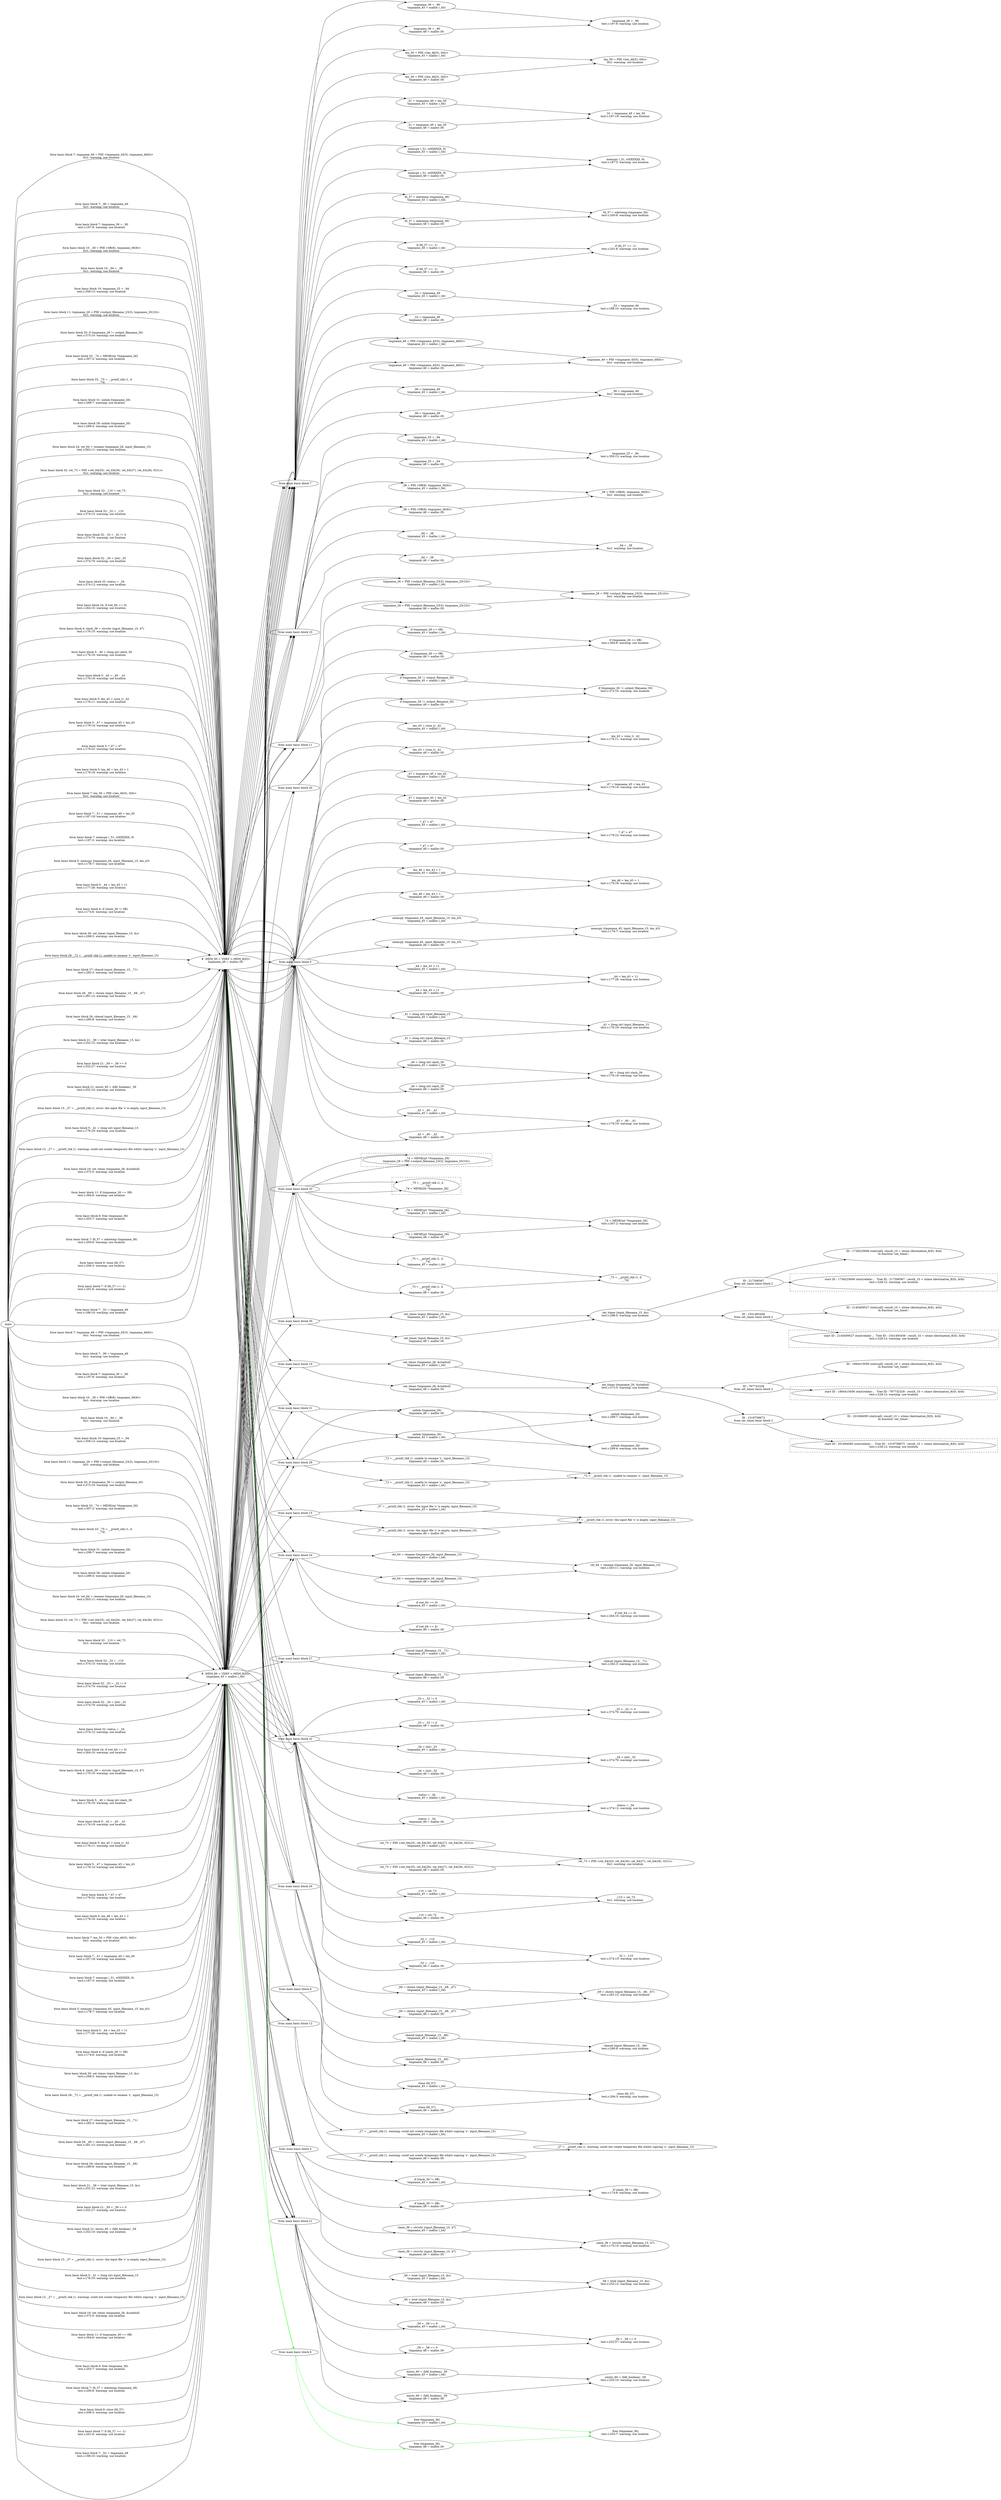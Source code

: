 digraph {constraint=false ;rankdir = LR; rank=same; nodesep=1.0; 


" main
"->


" # .MEM_86 = VDEF <.MEM_8(D)>
tmpname_45 = malloc (_44)

"

[label=" form basic block 7: tmpname_49 = PHI <tmpname_45(5), tmpname_48(6)>
lto1: warning: use location
" ]

" # .MEM_86 = VDEF <.MEM_8(D)>
tmpname_45 = malloc (_44)

"->

" from main basic block 7"

->" tmpname_49 = PHI <tmpname_45(5), tmpname_48(6)>
tmpname_45 = malloc (_44)
"

->" tmpname_49 = PHI <tmpname_45(5), tmpname_48(6)>
lto1: warning: use location
"


" main
"->


" # .MEM_86 = VDEF <.MEM_8(D)>
tmpname_45 = malloc (_44)

"

[label=" form basic block 7: _90 = tmpname_49
lto1: warning: use location
" ]

" # .MEM_86 = VDEF <.MEM_8(D)>
tmpname_45 = malloc (_44)

"->

" from main basic block 7"

->" _90 = tmpname_49
tmpname_45 = malloc (_44)
"

->" _90 = tmpname_49
lto1: warning: use location
"

" main
"->


" # .MEM_86 = VDEF <.MEM_8(D)>
tmpname_45 = malloc (_44)

"

[label=" form basic block 7: tmpname_36 = _90
test.c:197:9: warning: use location

" ]

" # .MEM_86 = VDEF <.MEM_8(D)>
tmpname_45 = malloc (_44)

"->

" from main basic block 7"

->" tmpname_36 = _90
tmpname_45 = malloc (_44)
"

->" tmpname_36 = _90
test.c:197:9: warning: use location

"

" main
"->


" # .MEM_86 = VDEF <.MEM_8(D)>
tmpname_45 = malloc (_44)

"

[label=" form basic block 10: _38 = PHI <0B(8), tmpname_36(9)>
lto1: warning: use location
" ]

" # .MEM_86 = VDEF <.MEM_8(D)>
tmpname_45 = malloc (_44)

"->

" from main basic block 10"

->" _38 = PHI <0B(8), tmpname_36(9)>
tmpname_45 = malloc (_44)
"

->" _38 = PHI <0B(8), tmpname_36(9)>
lto1: warning: use location
"


" main
"->


" # .MEM_86 = VDEF <.MEM_8(D)>
tmpname_45 = malloc (_44)

"

[label=" form basic block 10: _94 = _38
lto1: warning: use location
" ]

" # .MEM_86 = VDEF <.MEM_8(D)>
tmpname_45 = malloc (_44)

"->

" from main basic block 10"

->" _94 = _38
tmpname_45 = malloc (_44)
"

->" _94 = _38
lto1: warning: use location
"

" main
"->


" # .MEM_86 = VDEF <.MEM_8(D)>
tmpname_45 = malloc (_44)

"

[label=" form basic block 10: tmpname_25 = _94
test.c:359:13: warning: use location

" ]

" # .MEM_86 = VDEF <.MEM_8(D)>
tmpname_45 = malloc (_44)

"->

" from main basic block 10"

->" tmpname_25 = _94
tmpname_45 = malloc (_44)
"

->" tmpname_25 = _94
test.c:359:13: warning: use location

"

" main
"->


" # .MEM_86 = VDEF <.MEM_8(D)>
tmpname_45 = malloc (_44)

"

[label=" form basic block 11: tmpname_26 = PHI <output_filename_23(3), tmpname_25(10)>
lto1: warning: use location
" ]

" # .MEM_86 = VDEF <.MEM_8(D)>
tmpname_45 = malloc (_44)

"->

" from main basic block 11"

->" tmpname_26 = PHI <output_filename_23(3), tmpname_25(10)>
tmpname_45 = malloc (_44)
"

->" tmpname_26 = PHI <output_filename_23(3), tmpname_25(10)>
lto1: warning: use location
"


" main
"->


" # .MEM_86 = VDEF <.MEM_8(D)>
tmpname_45 = malloc (_44)

"

[label=" form basic block 20: if (tmpname_26 != output_filename_30)
test.c:373:10: warning: use location

" ]

" # .MEM_86 = VDEF <.MEM_8(D)>
tmpname_45 = malloc (_44)

"->

" from main basic block 20"

->" if (tmpname_26 != output_filename_30)
tmpname_45 = malloc (_44)
"

->" if (tmpname_26 != output_filename_30)
test.c:373:10: warning: use location

"


" main
"->


" # .MEM_86 = VDEF <.MEM_8(D)>
tmpname_45 = malloc (_44)

"

[label=" form basic block 33: _74 = MEM[(int *)tmpname_26]
test.c:307:2: warning: use location

" ]

" # .MEM_86 = VDEF <.MEM_8(D)>
tmpname_45 = malloc (_44)

"->

" from main basic block 33"

->" _74 = MEM[(int *)tmpname_26]
tmpname_45 = malloc (_44)
"

->" _74 = MEM[(int *)tmpname_26]
test.c:307:2: warning: use location

"

" main
"->


" # .MEM_86 = VDEF <.MEM_8(D)>
tmpname_45 = malloc (_44)

"

[label=" form basic block 33: _75 = __printf_chk (1, d
, _74)
" ]

" # .MEM_86 = VDEF <.MEM_8(D)>
tmpname_45 = malloc (_44)

"->

" from main basic block 33"

->" _75 = __printf_chk (1, d
, _74)
tmpname_45 = malloc (_44)
"

->" _75 = __printf_chk (1, d
, _74)
"


" main
"->


" # .MEM_86 = VDEF <.MEM_8(D)>
tmpname_45 = malloc (_44)

"

[label=" form basic block 31: unlink (tmpname_26)
test.c:299:7: warning: use location

" ]

" # .MEM_86 = VDEF <.MEM_8(D)>
tmpname_45 = malloc (_44)

"->

" from main basic block 31"

->" unlink (tmpname_26)
tmpname_45 = malloc (_44)
"

->" unlink (tmpname_26)
test.c:299:7: warning: use location

"


" main
"->


" # .MEM_86 = VDEF <.MEM_8(D)>
tmpname_45 = malloc (_44)

"

[label=" form basic block 28: unlink (tmpname_26)
test.c:289:4: warning: use location

" ]

" # .MEM_86 = VDEF <.MEM_8(D)>
tmpname_45 = malloc (_44)

"->

" from main basic block 28"

->" unlink (tmpname_26)
tmpname_45 = malloc (_44)
"

->" unlink (tmpname_26)
test.c:289:4: warning: use location

"


" main
"->


" # .MEM_86 = VDEF <.MEM_8(D)>
tmpname_45 = malloc (_44)

"

[label=" form basic block 24: ret_64 = rename (tmpname_26, input_filename_15)
test.c:263:11: warning: use location

" ]

" # .MEM_86 = VDEF <.MEM_8(D)>
tmpname_45 = malloc (_44)

"->

" from main basic block 24"

->" ret_64 = rename (tmpname_26, input_filename_15)
tmpname_45 = malloc (_44)
"

->" ret_64 = rename (tmpname_26, input_filename_15)
test.c:263:11: warning: use location

"


" main
"->


" # .MEM_86 = VDEF <.MEM_8(D)>
tmpname_45 = malloc (_44)

"

[label=" form basic block 32: ret_73 = PHI <ret_64(25), ret_64(26), ret_64(27), ret_64(28), 0(31)>
lto1: warning: use location
" ]

" # .MEM_86 = VDEF <.MEM_8(D)>
tmpname_45 = malloc (_44)

"->

" from main basic block 32"

->" ret_73 = PHI <ret_64(25), ret_64(26), ret_64(27), ret_64(28), 0(31)>
tmpname_45 = malloc (_44)
"

->" ret_73 = PHI <ret_64(25), ret_64(26), ret_64(27), ret_64(28), 0(31)>
lto1: warning: use location
"


" main
"->


" # .MEM_86 = VDEF <.MEM_8(D)>
tmpname_45 = malloc (_44)

"

[label=" form basic block 32: _110 = ret_73
lto1: warning: use location
" ]

" # .MEM_86 = VDEF <.MEM_8(D)>
tmpname_45 = malloc (_44)

"->

" from main basic block 32"

->" _110 = ret_73
tmpname_45 = malloc (_44)
"

->" _110 = ret_73
lto1: warning: use location
"

" main
"->


" # .MEM_86 = VDEF <.MEM_8(D)>
tmpname_45 = malloc (_44)

"

[label=" form basic block 32: _32 = _110
test.c:374:15: warning: use location

" ]

" # .MEM_86 = VDEF <.MEM_8(D)>
tmpname_45 = malloc (_44)

"->

" from main basic block 32"

->" _32 = _110
tmpname_45 = malloc (_44)
"

->" _32 = _110
test.c:374:15: warning: use location

"

" main
"->


" # .MEM_86 = VDEF <.MEM_8(D)>
tmpname_45 = malloc (_44)

"

[label=" form basic block 32: _33 = _32 != 0
test.c:374:70: warning: use location

" ]

" # .MEM_86 = VDEF <.MEM_8(D)>
tmpname_45 = malloc (_44)

"->

" from main basic block 32"

->" _33 = _32 != 0
tmpname_45 = malloc (_44)
"

->" _33 = _32 != 0
test.c:374:70: warning: use location

"

" main
"->


" # .MEM_86 = VDEF <.MEM_8(D)>
tmpname_45 = malloc (_44)

"

[label=" form basic block 32: _34 = (int) _33
test.c:374:70: warning: use location

" ]

" # .MEM_86 = VDEF <.MEM_8(D)>
tmpname_45 = malloc (_44)

"->

" from main basic block 32"

->" _34 = (int) _33
tmpname_45 = malloc (_44)
"

->" _34 = (int) _33
test.c:374:70: warning: use location

"

" main
"->


" # .MEM_86 = VDEF <.MEM_8(D)>
tmpname_45 = malloc (_44)

"

[label=" form basic block 32: status = _34
test.c:374:12: warning: use location

" ]

" # .MEM_86 = VDEF <.MEM_8(D)>
tmpname_45 = malloc (_44)

"->

" from main basic block 32"

->" status = _34
tmpname_45 = malloc (_44)
"

->" status = _34
test.c:374:12: warning: use location

"

" main
"->


" # .MEM_86 = VDEF <.MEM_8(D)>
tmpname_45 = malloc (_44)

"

[label=" form basic block 24: if (ret_64 == 0)
test.c:264:10: warning: use location

" ]

" # .MEM_86 = VDEF <.MEM_8(D)>
tmpname_45 = malloc (_44)

"->

" from main basic block 24"

->" if (ret_64 == 0)
tmpname_45 = malloc (_44)
"

->" if (ret_64 == 0)
test.c:264:10: warning: use location

"


" main
"->


" # .MEM_86 = VDEF <.MEM_8(D)>
tmpname_45 = malloc (_44)

"

[label=" form basic block 4: slash_39 = strrchr (input_filename_15, 47)
test.c:170:15: warning: use location

" ]

" # .MEM_86 = VDEF <.MEM_8(D)>
tmpname_45 = malloc (_44)

"->

" from main basic block 4"

->" slash_39 = strrchr (input_filename_15, 47)
tmpname_45 = malloc (_44)
"

->" slash_39 = strrchr (input_filename_15, 47)
test.c:170:15: warning: use location

"


" main
"->


" # .MEM_86 = VDEF <.MEM_8(D)>
tmpname_45 = malloc (_44)

"

[label=" form basic block 5: _40 = (long int) slash_39
test.c:176:19: warning: use location

" ]

" # .MEM_86 = VDEF <.MEM_8(D)>
tmpname_45 = malloc (_44)

"->

" from main basic block 5"

->" _40 = (long int) slash_39
tmpname_45 = malloc (_44)
"

->" _40 = (long int) slash_39
test.c:176:19: warning: use location

"

" main
"->


" # .MEM_86 = VDEF <.MEM_8(D)>
tmpname_45 = malloc (_44)

"

[label=" form basic block 5: _42 = _40 - _41
test.c:176:19: warning: use location

" ]

" # .MEM_86 = VDEF <.MEM_8(D)>
tmpname_45 = malloc (_44)

"->

" from main basic block 5"

->" _42 = _40 - _41
tmpname_45 = malloc (_44)
"

->" _42 = _40 - _41
test.c:176:19: warning: use location

"

" main
"->


" # .MEM_86 = VDEF <.MEM_8(D)>
tmpname_45 = malloc (_44)

"

[label=" form basic block 5: len_43 = (size_t) _42
test.c:176:11: warning: use location

" ]

" # .MEM_86 = VDEF <.MEM_8(D)>
tmpname_45 = malloc (_44)

"->

" from main basic block 5"

->" len_43 = (size_t) _42
tmpname_45 = malloc (_44)
"

->" len_43 = (size_t) _42
test.c:176:11: warning: use location

"

" main
"->


" # .MEM_86 = VDEF <.MEM_8(D)>
tmpname_45 = malloc (_44)

"

[label=" form basic block 5: _47 = tmpname_45 + len_43
test.c:179:14: warning: use location

" ]

" # .MEM_86 = VDEF <.MEM_8(D)>
tmpname_45 = malloc (_44)

"->

" from main basic block 5"

->" _47 = tmpname_45 + len_43
tmpname_45 = malloc (_44)
"

->" _47 = tmpname_45 + len_43
test.c:179:14: warning: use location

"

" main
"->


" # .MEM_86 = VDEF <.MEM_8(D)>
tmpname_45 = malloc (_44)

"

[label=" form basic block 5: *_47 = 47
test.c:179:22: warning: use location

" ]

" # .MEM_86 = VDEF <.MEM_8(D)>
tmpname_45 = malloc (_44)

"->

" from main basic block 5"

->" *_47 = 47
tmpname_45 = malloc (_44)
"

->" *_47 = 47
test.c:179:22: warning: use location

"

" main
"->


" # .MEM_86 = VDEF <.MEM_8(D)>
tmpname_45 = malloc (_44)

"

[label=" form basic block 5: len_46 = len_43 + 1
test.c:179:18: warning: use location

" ]

" # .MEM_86 = VDEF <.MEM_8(D)>
tmpname_45 = malloc (_44)

"->

" from main basic block 5"

->" len_46 = len_43 + 1
tmpname_45 = malloc (_44)
"

->" len_46 = len_43 + 1
test.c:179:18: warning: use location

"

" main
"->


" # .MEM_86 = VDEF <.MEM_8(D)>
tmpname_45 = malloc (_44)

"

[label=" form basic block 7: len_50 = PHI <len_46(5), 0(6)>
lto1: warning: use location
" ]

" # .MEM_86 = VDEF <.MEM_8(D)>
tmpname_45 = malloc (_44)

"->

" from main basic block 7"

->" len_50 = PHI <len_46(5), 0(6)>
tmpname_45 = malloc (_44)
"

->" len_50 = PHI <len_46(5), 0(6)>
lto1: warning: use location
"


" main
"->


" # .MEM_86 = VDEF <.MEM_8(D)>
tmpname_45 = malloc (_44)

"

[label=" form basic block 7: _51 = tmpname_49 + len_50
test.c:187:19: warning: use location

" ]

" # .MEM_86 = VDEF <.MEM_8(D)>
tmpname_45 = malloc (_44)

"->

" from main basic block 7"

->" _51 = tmpname_49 + len_50
tmpname_45 = malloc (_44)
"

->" _51 = tmpname_49 + len_50
test.c:187:19: warning: use location

"

" main
"->


" # .MEM_86 = VDEF <.MEM_8(D)>
tmpname_45 = malloc (_44)

"

[label=" form basic block 7: memcpy (_51, stXXXXXX, 9)
test.c:187:3: warning: use location

" ]

" # .MEM_86 = VDEF <.MEM_8(D)>
tmpname_45 = malloc (_44)

"->

" from main basic block 7"

->" memcpy (_51, stXXXXXX, 9)
tmpname_45 = malloc (_44)
"

->" memcpy (_51, stXXXXXX, 9)
test.c:187:3: warning: use location

"


" main
"->


" # .MEM_86 = VDEF <.MEM_8(D)>
tmpname_45 = malloc (_44)

"

[label=" form basic block 5: memcpy (tmpname_45, input_filename_15, len_43)
test.c:178:7: warning: use location

" ]

" # .MEM_86 = VDEF <.MEM_8(D)>
tmpname_45 = malloc (_44)

"->

" from main basic block 5"

->" memcpy (tmpname_45, input_filename_15, len_43)
tmpname_45 = malloc (_44)
"

->" memcpy (tmpname_45, input_filename_15, len_43)
test.c:178:7: warning: use location

"


" main
"->


" # .MEM_86 = VDEF <.MEM_8(D)>
tmpname_45 = malloc (_44)

"

[label=" form basic block 5: _44 = len_43 + 11
test.c:177:26: warning: use location

" ]

" # .MEM_86 = VDEF <.MEM_8(D)>
tmpname_45 = malloc (_44)

"->

" from main basic block 5"

->" _44 = len_43 + 11
tmpname_45 = malloc (_44)
"

->" _44 = len_43 + 11
test.c:177:26: warning: use location

"

" main
"->


" # .MEM_86 = VDEF <.MEM_8(D)>
tmpname_45 = malloc (_44)

"

[label=" form basic block 4: if (slash_39 != 0B)
test.c:174:6: warning: use location

" ]

" # .MEM_86 = VDEF <.MEM_8(D)>
tmpname_45 = malloc (_44)

"->

" from main basic block 4"

->" if (slash_39 != 0B)
tmpname_45 = malloc (_44)
"

->" if (slash_39 != 0B)
test.c:174:6: warning: use location

"


" main
"->


" # .MEM_86 = VDEF <.MEM_8(D)>
tmpname_45 = malloc (_44)

"

[label=" form basic block 30: set_times (input_filename_15, &s)
test.c:298:5: warning: use location

" ]

" # .MEM_86 = VDEF <.MEM_8(D)>
tmpname_45 = malloc (_44)

"->

" from main basic block 30"

->" set_times (input_filename_15, &s)
tmpname_45 = malloc (_44)
"

->" set_times (input_filename_15, &s)
test.c:298:5: warning: use location

"


->"ID : 217306567
from set_times basic block 2"->

" ID : 1738225606 stmt(call) :result_10 = utime (destination_8(D), &tb)
In function ‘set_times’:

"


" main
"->


" # .MEM_86 = VDEF <.MEM_8(D)>
tmpname_45 = malloc (_44)

"

[label=" form basic block 28: _72 = __printf_chk (1, unable to rename \'s\', input_filename_15)
" ]

" # .MEM_86 = VDEF <.MEM_8(D)>
tmpname_45 = malloc (_44)

"->

" from main basic block 28"

->" _72 = __printf_chk (1, unable to rename \'s\', input_filename_15)
tmpname_45 = malloc (_44)
"

->" _72 = __printf_chk (1, unable to rename \'s\', input_filename_15)
"


" main
"->


" # .MEM_86 = VDEF <.MEM_8(D)>
tmpname_45 = malloc (_44)

"

[label=" form basic block 27: chmod (input_filename_15, _71)
test.c:282:3: warning: use location

" ]

" # .MEM_86 = VDEF <.MEM_8(D)>
tmpname_45 = malloc (_44)

"->

" from main basic block 27"

->" chmod (input_filename_15, _71)
tmpname_45 = malloc (_44)
"

->" chmod (input_filename_15, _71)
test.c:282:3: warning: use location

"


" main
"->


" # .MEM_86 = VDEF <.MEM_8(D)>
tmpname_45 = malloc (_44)

"

[label=" form basic block 26: _69 = chown (input_filename_15, _68, _67)
test.c:281:12: warning: use location

" ]

" # .MEM_86 = VDEF <.MEM_8(D)>
tmpname_45 = malloc (_44)

"->

" from main basic block 26"

->" _69 = chown (input_filename_15, _68, _67)
tmpname_45 = malloc (_44)
"

->" _69 = chown (input_filename_15, _68, _67)
test.c:281:12: warning: use location

"


" main
"->


" # .MEM_86 = VDEF <.MEM_8(D)>
tmpname_45 = malloc (_44)

"

[label=" form basic block 26: chmod (input_filename_15, _66)
test.c:280:8: warning: use location

" ]

" # .MEM_86 = VDEF <.MEM_8(D)>
tmpname_45 = malloc (_44)

"->

" from main basic block 26"

->" chmod (input_filename_15, _66)
tmpname_45 = malloc (_44)
"

->" chmod (input_filename_15, _66)
test.c:280:8: warning: use location

"


" main
"->


" # .MEM_86 = VDEF <.MEM_8(D)>
tmpname_45 = malloc (_44)

"

[label=" form basic block 21: _58 = lstat (input_filename_15, &s)
test.c:252:12: warning: use location

" ]

" # .MEM_86 = VDEF <.MEM_8(D)>
tmpname_45 = malloc (_44)

"->

" from main basic block 21"

->" _58 = lstat (input_filename_15, &s)
tmpname_45 = malloc (_44)
"

->" _58 = lstat (input_filename_15, &s)
test.c:252:12: warning: use location

"


" main
"->


" # .MEM_86 = VDEF <.MEM_8(D)>
tmpname_45 = malloc (_44)

"

[label=" form basic block 21: _59 = _58 == 0
test.c:252:27: warning: use location

" ]

" # .MEM_86 = VDEF <.MEM_8(D)>
tmpname_45 = malloc (_44)

"->

" from main basic block 21"

->" _59 = _58 == 0
tmpname_45 = malloc (_44)
"

->" _59 = _58 == 0
test.c:252:27: warning: use location

"

" main
"->


" # .MEM_86 = VDEF <.MEM_8(D)>
tmpname_45 = malloc (_44)

"

[label=" form basic block 21: exists_60 = (bfd_boolean) _59
test.c:252:10: warning: use location

" ]

" # .MEM_86 = VDEF <.MEM_8(D)>
tmpname_45 = malloc (_44)

"->

" from main basic block 21"

->" exists_60 = (bfd_boolean) _59
tmpname_45 = malloc (_44)
"

->" exists_60 = (bfd_boolean) _59
test.c:252:10: warning: use location

"

" main
"->


" # .MEM_86 = VDEF <.MEM_8(D)>
tmpname_45 = malloc (_44)

"

[label=" form basic block 15: _57 = __printf_chk (1, error: the input file \'s\' is empty, input_filename_15)
" ]

" # .MEM_86 = VDEF <.MEM_8(D)>
tmpname_45 = malloc (_44)

"->

" from main basic block 15"

->" _57 = __printf_chk (1, error: the input file \'s\' is empty, input_filename_15)
tmpname_45 = malloc (_44)
"

->" _57 = __printf_chk (1, error: the input file \'s\' is empty, input_filename_15)
"


" main
"->


" # .MEM_86 = VDEF <.MEM_8(D)>
tmpname_45 = malloc (_44)

"

[label=" form basic block 5: _41 = (long int) input_filename_15
test.c:176:19: warning: use location

" ]

" # .MEM_86 = VDEF <.MEM_8(D)>
tmpname_45 = malloc (_44)

"->

" from main basic block 5"

->" _41 = (long int) input_filename_15
tmpname_45 = malloc (_44)
"

->" _41 = (long int) input_filename_15
test.c:176:19: warning: use location

"

" main
"->


" # .MEM_86 = VDEF <.MEM_8(D)>
tmpname_45 = malloc (_44)

"

[label=" form basic block 12: _27 = __printf_chk (1, warning: could not create temporary file whilst copying \'s\', input_filename_15)
" ]

" # .MEM_86 = VDEF <.MEM_8(D)>
tmpname_45 = malloc (_44)

"->

" from main basic block 12"

->" _27 = __printf_chk (1, warning: could not create temporary file whilst copying \'s\', input_filename_15)
tmpname_45 = malloc (_44)
"

->" _27 = __printf_chk (1, warning: could not create temporary file whilst copying \'s\', input_filename_15)
"


" main
"->


" # .MEM_86 = VDEF <.MEM_8(D)>
tmpname_45 = malloc (_44)

"

[label=" form basic block 19: set_times (tmpname_26, &statbuf)
test.c:372:5: warning: use location

" ]

" # .MEM_86 = VDEF <.MEM_8(D)>
tmpname_45 = malloc (_44)

"->

" from main basic block 19"

->" set_times (tmpname_26, &statbuf)
tmpname_45 = malloc (_44)
"

->" set_times (tmpname_26, &statbuf)
test.c:372:5: warning: use location

"


->"ID : 797732328
from set_times basic block 2"->

" ID : 1894415056 stmt(call) :result_10 = utime (destination_8(D), &tb)
In function ‘set_times’:

"


" main
"->


" # .MEM_86 = VDEF <.MEM_8(D)>
tmpname_45 = malloc (_44)

"

[label=" form basic block 11: if (tmpname_26 == 0B)
test.c:364:6: warning: use location

" ]

" # .MEM_86 = VDEF <.MEM_8(D)>
tmpname_45 = malloc (_44)

"->

" from main basic block 11"

->" if (tmpname_26 == 0B)
tmpname_45 = malloc (_44)
"

->" if (tmpname_26 == 0B)
test.c:364:6: warning: use location

"


" main
"->


" # .MEM_86 = VDEF <.MEM_8(D)>
tmpname_45 = malloc (_44)

"

[label=" form basic block 8: free (tmpname_36)
test.c:203:7: warning: use location

" ]

" # .MEM_86 = VDEF <.MEM_8(D)>
tmpname_45 = malloc (_44)

"->

" from main basic block 8"

->" free (tmpname_36)
tmpname_45 = malloc (_44)
"

->" free (tmpname_36)
test.c:203:7: warning: use location

"

[color="green" ]


" main
"->


" # .MEM_86 = VDEF <.MEM_8(D)>
tmpname_45 = malloc (_44)

"

[label=" form basic block 7: fd_37 = mkstemp (tmpname_36)
test.c:200:6: warning: use location

" ]

" # .MEM_86 = VDEF <.MEM_8(D)>
tmpname_45 = malloc (_44)

"->

" from main basic block 7"

->" fd_37 = mkstemp (tmpname_36)
tmpname_45 = malloc (_44)
"

->" fd_37 = mkstemp (tmpname_36)
test.c:200:6: warning: use location

"


" main
"->


" # .MEM_86 = VDEF <.MEM_8(D)>
tmpname_45 = malloc (_44)

"

[label=" form basic block 9: close (fd_37)
test.c:206:3: warning: use location

" ]

" # .MEM_86 = VDEF <.MEM_8(D)>
tmpname_45 = malloc (_44)

"->

" from main basic block 9"

->" close (fd_37)
tmpname_45 = malloc (_44)
"

->" close (fd_37)
test.c:206:3: warning: use location

"


" main
"->


" # .MEM_86 = VDEF <.MEM_8(D)>
tmpname_45 = malloc (_44)

"

[label=" form basic block 7: if (fd_37 == -1)
test.c:201:6: warning: use location

" ]

" # .MEM_86 = VDEF <.MEM_8(D)>
tmpname_45 = malloc (_44)

"->

" from main basic block 7"

->" if (fd_37 == -1)
tmpname_45 = malloc (_44)
"

->" if (fd_37 == -1)
test.c:201:6: warning: use location

"


" main
"->


" # .MEM_86 = VDEF <.MEM_8(D)>
tmpname_45 = malloc (_44)

"

[label=" form basic block 7: _52 = tmpname_49
test.c:188:10: warning: use location

" ]

" # .MEM_86 = VDEF <.MEM_8(D)>
tmpname_45 = malloc (_44)

"->

" from main basic block 7"

->" _52 = tmpname_49
tmpname_45 = malloc (_44)
"

->" _52 = tmpname_49
test.c:188:10: warning: use location

"

" from main basic block 33"

->subgraph cluster_951310221 { style ="dashed";"  _74 = MEM[(int *)tmpname_26]
tmpname_26 = PHI <output_filename_23(3), tmpname_25(10)>
";}

" from main basic block 33"

->subgraph cluster_1165433215 { style ="dashed";"  _75 = __printf_chk (1, d
, _74)
_74 = MEM[(int *)tmpname_26]
";}


"ID : 217306567
from set_times basic block 2"->

subgraph cluster_1776494202 { style ="dashed";"  start ID : 1738225606 stmt(relate) ， Tree ID : 217306567 : result_10 = utime (destination_8(D), &tb)
test.c:228:12: warning: use location

";}

"ID : 797732328
from set_times basic block 2"->

subgraph cluster_1389522723 { style ="dashed";"  start ID : 1894415056 stmt(relate) ， Tree ID : 797732328 : result_10 = utime (destination_8(D), &tb)
test.c:228:12: warning: use location
";}








" main
"->


" # .MEM_85 = VDEF <.MEM_8(D)>
tmpname_48 = malloc (9)

"

[label=" form basic block 7: tmpname_49 = PHI <tmpname_45(5), tmpname_48(6)>
lto1: warning: use location
" ]

" # .MEM_85 = VDEF <.MEM_8(D)>
tmpname_48 = malloc (9)

"->

" from main basic block 7"

->" tmpname_49 = PHI <tmpname_45(5), tmpname_48(6)>
tmpname_48 = malloc (9)
"

->" tmpname_49 = PHI <tmpname_45(5), tmpname_48(6)>
lto1: warning: use location
"


" main
"->


" # .MEM_85 = VDEF <.MEM_8(D)>
tmpname_48 = malloc (9)

"

[label=" form basic block 7: _90 = tmpname_49
lto1: warning: use location
" ]

" # .MEM_85 = VDEF <.MEM_8(D)>
tmpname_48 = malloc (9)

"->

" from main basic block 7"

->" _90 = tmpname_49
tmpname_48 = malloc (9)
"

->" _90 = tmpname_49
lto1: warning: use location
"

" main
"->


" # .MEM_85 = VDEF <.MEM_8(D)>
tmpname_48 = malloc (9)

"

[label=" form basic block 7: tmpname_36 = _90
test.c:197:9: warning: use location

" ]

" # .MEM_85 = VDEF <.MEM_8(D)>
tmpname_48 = malloc (9)

"->

" from main basic block 7"

->" tmpname_36 = _90
tmpname_48 = malloc (9)
"

->" tmpname_36 = _90
test.c:197:9: warning: use location

"

" main
"->


" # .MEM_85 = VDEF <.MEM_8(D)>
tmpname_48 = malloc (9)

"

[label=" form basic block 10: _38 = PHI <0B(8), tmpname_36(9)>
lto1: warning: use location
" ]

" # .MEM_85 = VDEF <.MEM_8(D)>
tmpname_48 = malloc (9)

"->

" from main basic block 10"

->" _38 = PHI <0B(8), tmpname_36(9)>
tmpname_48 = malloc (9)
"

->" _38 = PHI <0B(8), tmpname_36(9)>
lto1: warning: use location
"


" main
"->


" # .MEM_85 = VDEF <.MEM_8(D)>
tmpname_48 = malloc (9)

"

[label=" form basic block 10: _94 = _38
lto1: warning: use location
" ]

" # .MEM_85 = VDEF <.MEM_8(D)>
tmpname_48 = malloc (9)

"->

" from main basic block 10"

->" _94 = _38
tmpname_48 = malloc (9)
"

->" _94 = _38
lto1: warning: use location
"

" main
"->


" # .MEM_85 = VDEF <.MEM_8(D)>
tmpname_48 = malloc (9)

"

[label=" form basic block 10: tmpname_25 = _94
test.c:359:13: warning: use location

" ]

" # .MEM_85 = VDEF <.MEM_8(D)>
tmpname_48 = malloc (9)

"->

" from main basic block 10"

->" tmpname_25 = _94
tmpname_48 = malloc (9)
"

->" tmpname_25 = _94
test.c:359:13: warning: use location

"

" main
"->


" # .MEM_85 = VDEF <.MEM_8(D)>
tmpname_48 = malloc (9)

"

[label=" form basic block 11: tmpname_26 = PHI <output_filename_23(3), tmpname_25(10)>
lto1: warning: use location
" ]

" # .MEM_85 = VDEF <.MEM_8(D)>
tmpname_48 = malloc (9)

"->

" from main basic block 11"

->" tmpname_26 = PHI <output_filename_23(3), tmpname_25(10)>
tmpname_48 = malloc (9)
"

->" tmpname_26 = PHI <output_filename_23(3), tmpname_25(10)>
lto1: warning: use location
"


" main
"->


" # .MEM_85 = VDEF <.MEM_8(D)>
tmpname_48 = malloc (9)

"

[label=" form basic block 20: if (tmpname_26 != output_filename_30)
test.c:373:10: warning: use location

" ]

" # .MEM_85 = VDEF <.MEM_8(D)>
tmpname_48 = malloc (9)

"->

" from main basic block 20"

->" if (tmpname_26 != output_filename_30)
tmpname_48 = malloc (9)
"

->" if (tmpname_26 != output_filename_30)
test.c:373:10: warning: use location

"


" main
"->


" # .MEM_85 = VDEF <.MEM_8(D)>
tmpname_48 = malloc (9)

"

[label=" form basic block 33: _74 = MEM[(int *)tmpname_26]
test.c:307:2: warning: use location

" ]

" # .MEM_85 = VDEF <.MEM_8(D)>
tmpname_48 = malloc (9)

"->

" from main basic block 33"

->" _74 = MEM[(int *)tmpname_26]
tmpname_48 = malloc (9)
"

->" _74 = MEM[(int *)tmpname_26]
test.c:307:2: warning: use location

"

" main
"->


" # .MEM_85 = VDEF <.MEM_8(D)>
tmpname_48 = malloc (9)

"

[label=" form basic block 33: _75 = __printf_chk (1, d
, _74)
" ]

" # .MEM_85 = VDEF <.MEM_8(D)>
tmpname_48 = malloc (9)

"->

" from main basic block 33"

->" _75 = __printf_chk (1, d
, _74)
tmpname_48 = malloc (9)
"

->" _75 = __printf_chk (1, d
, _74)
"


" main
"->


" # .MEM_85 = VDEF <.MEM_8(D)>
tmpname_48 = malloc (9)

"

[label=" form basic block 31: unlink (tmpname_26)
test.c:299:7: warning: use location

" ]

" # .MEM_85 = VDEF <.MEM_8(D)>
tmpname_48 = malloc (9)

"->

" from main basic block 31"

->" unlink (tmpname_26)
tmpname_48 = malloc (9)
"

->" unlink (tmpname_26)
test.c:299:7: warning: use location

"


" main
"->


" # .MEM_85 = VDEF <.MEM_8(D)>
tmpname_48 = malloc (9)

"

[label=" form basic block 28: unlink (tmpname_26)
test.c:289:4: warning: use location

" ]

" # .MEM_85 = VDEF <.MEM_8(D)>
tmpname_48 = malloc (9)

"->

" from main basic block 28"

->" unlink (tmpname_26)
tmpname_48 = malloc (9)
"

->" unlink (tmpname_26)
test.c:289:4: warning: use location

"


" main
"->


" # .MEM_85 = VDEF <.MEM_8(D)>
tmpname_48 = malloc (9)

"

[label=" form basic block 24: ret_64 = rename (tmpname_26, input_filename_15)
test.c:263:11: warning: use location

" ]

" # .MEM_85 = VDEF <.MEM_8(D)>
tmpname_48 = malloc (9)

"->

" from main basic block 24"

->" ret_64 = rename (tmpname_26, input_filename_15)
tmpname_48 = malloc (9)
"

->" ret_64 = rename (tmpname_26, input_filename_15)
test.c:263:11: warning: use location

"


" main
"->


" # .MEM_85 = VDEF <.MEM_8(D)>
tmpname_48 = malloc (9)

"

[label=" form basic block 32: ret_73 = PHI <ret_64(25), ret_64(26), ret_64(27), ret_64(28), 0(31)>
lto1: warning: use location
" ]

" # .MEM_85 = VDEF <.MEM_8(D)>
tmpname_48 = malloc (9)

"->

" from main basic block 32"

->" ret_73 = PHI <ret_64(25), ret_64(26), ret_64(27), ret_64(28), 0(31)>
tmpname_48 = malloc (9)
"

->" ret_73 = PHI <ret_64(25), ret_64(26), ret_64(27), ret_64(28), 0(31)>
lto1: warning: use location
"


" main
"->


" # .MEM_85 = VDEF <.MEM_8(D)>
tmpname_48 = malloc (9)

"

[label=" form basic block 32: _110 = ret_73
lto1: warning: use location
" ]

" # .MEM_85 = VDEF <.MEM_8(D)>
tmpname_48 = malloc (9)

"->

" from main basic block 32"

->" _110 = ret_73
tmpname_48 = malloc (9)
"

->" _110 = ret_73
lto1: warning: use location
"

" main
"->


" # .MEM_85 = VDEF <.MEM_8(D)>
tmpname_48 = malloc (9)

"

[label=" form basic block 32: _32 = _110
test.c:374:15: warning: use location

" ]

" # .MEM_85 = VDEF <.MEM_8(D)>
tmpname_48 = malloc (9)

"->

" from main basic block 32"

->" _32 = _110
tmpname_48 = malloc (9)
"

->" _32 = _110
test.c:374:15: warning: use location

"

" main
"->


" # .MEM_85 = VDEF <.MEM_8(D)>
tmpname_48 = malloc (9)

"

[label=" form basic block 32: _33 = _32 != 0
test.c:374:70: warning: use location

" ]

" # .MEM_85 = VDEF <.MEM_8(D)>
tmpname_48 = malloc (9)

"->

" from main basic block 32"

->" _33 = _32 != 0
tmpname_48 = malloc (9)
"

->" _33 = _32 != 0
test.c:374:70: warning: use location

"

" main
"->


" # .MEM_85 = VDEF <.MEM_8(D)>
tmpname_48 = malloc (9)

"

[label=" form basic block 32: _34 = (int) _33
test.c:374:70: warning: use location

" ]

" # .MEM_85 = VDEF <.MEM_8(D)>
tmpname_48 = malloc (9)

"->

" from main basic block 32"

->" _34 = (int) _33
tmpname_48 = malloc (9)
"

->" _34 = (int) _33
test.c:374:70: warning: use location

"

" main
"->


" # .MEM_85 = VDEF <.MEM_8(D)>
tmpname_48 = malloc (9)

"

[label=" form basic block 32: status = _34
test.c:374:12: warning: use location

" ]

" # .MEM_85 = VDEF <.MEM_8(D)>
tmpname_48 = malloc (9)

"->

" from main basic block 32"

->" status = _34
tmpname_48 = malloc (9)
"

->" status = _34
test.c:374:12: warning: use location

"

" main
"->


" # .MEM_85 = VDEF <.MEM_8(D)>
tmpname_48 = malloc (9)

"

[label=" form basic block 24: if (ret_64 == 0)
test.c:264:10: warning: use location

" ]

" # .MEM_85 = VDEF <.MEM_8(D)>
tmpname_48 = malloc (9)

"->

" from main basic block 24"

->" if (ret_64 == 0)
tmpname_48 = malloc (9)
"

->" if (ret_64 == 0)
test.c:264:10: warning: use location

"


" main
"->


" # .MEM_85 = VDEF <.MEM_8(D)>
tmpname_48 = malloc (9)

"

[label=" form basic block 4: slash_39 = strrchr (input_filename_15, 47)
test.c:170:15: warning: use location

" ]

" # .MEM_85 = VDEF <.MEM_8(D)>
tmpname_48 = malloc (9)

"->

" from main basic block 4"

->" slash_39 = strrchr (input_filename_15, 47)
tmpname_48 = malloc (9)
"

->" slash_39 = strrchr (input_filename_15, 47)
test.c:170:15: warning: use location

"


" main
"->


" # .MEM_85 = VDEF <.MEM_8(D)>
tmpname_48 = malloc (9)

"

[label=" form basic block 5: _40 = (long int) slash_39
test.c:176:19: warning: use location

" ]

" # .MEM_85 = VDEF <.MEM_8(D)>
tmpname_48 = malloc (9)

"->

" from main basic block 5"

->" _40 = (long int) slash_39
tmpname_48 = malloc (9)
"

->" _40 = (long int) slash_39
test.c:176:19: warning: use location

"

" main
"->


" # .MEM_85 = VDEF <.MEM_8(D)>
tmpname_48 = malloc (9)

"

[label=" form basic block 5: _42 = _40 - _41
test.c:176:19: warning: use location

" ]

" # .MEM_85 = VDEF <.MEM_8(D)>
tmpname_48 = malloc (9)

"->

" from main basic block 5"

->" _42 = _40 - _41
tmpname_48 = malloc (9)
"

->" _42 = _40 - _41
test.c:176:19: warning: use location

"

" main
"->


" # .MEM_85 = VDEF <.MEM_8(D)>
tmpname_48 = malloc (9)

"

[label=" form basic block 5: len_43 = (size_t) _42
test.c:176:11: warning: use location

" ]

" # .MEM_85 = VDEF <.MEM_8(D)>
tmpname_48 = malloc (9)

"->

" from main basic block 5"

->" len_43 = (size_t) _42
tmpname_48 = malloc (9)
"

->" len_43 = (size_t) _42
test.c:176:11: warning: use location

"

" main
"->


" # .MEM_85 = VDEF <.MEM_8(D)>
tmpname_48 = malloc (9)

"

[label=" form basic block 5: _47 = tmpname_45 + len_43
test.c:179:14: warning: use location

" ]

" # .MEM_85 = VDEF <.MEM_8(D)>
tmpname_48 = malloc (9)

"->

" from main basic block 5"

->" _47 = tmpname_45 + len_43
tmpname_48 = malloc (9)
"

->" _47 = tmpname_45 + len_43
test.c:179:14: warning: use location

"

" main
"->


" # .MEM_85 = VDEF <.MEM_8(D)>
tmpname_48 = malloc (9)

"

[label=" form basic block 5: *_47 = 47
test.c:179:22: warning: use location

" ]

" # .MEM_85 = VDEF <.MEM_8(D)>
tmpname_48 = malloc (9)

"->

" from main basic block 5"

->" *_47 = 47
tmpname_48 = malloc (9)
"

->" *_47 = 47
test.c:179:22: warning: use location

"

" main
"->


" # .MEM_85 = VDEF <.MEM_8(D)>
tmpname_48 = malloc (9)

"

[label=" form basic block 5: len_46 = len_43 + 1
test.c:179:18: warning: use location

" ]

" # .MEM_85 = VDEF <.MEM_8(D)>
tmpname_48 = malloc (9)

"->

" from main basic block 5"

->" len_46 = len_43 + 1
tmpname_48 = malloc (9)
"

->" len_46 = len_43 + 1
test.c:179:18: warning: use location

"

" main
"->


" # .MEM_85 = VDEF <.MEM_8(D)>
tmpname_48 = malloc (9)

"

[label=" form basic block 7: len_50 = PHI <len_46(5), 0(6)>
lto1: warning: use location
" ]

" # .MEM_85 = VDEF <.MEM_8(D)>
tmpname_48 = malloc (9)

"->

" from main basic block 7"

->" len_50 = PHI <len_46(5), 0(6)>
tmpname_48 = malloc (9)
"

->" len_50 = PHI <len_46(5), 0(6)>
lto1: warning: use location
"


" main
"->


" # .MEM_85 = VDEF <.MEM_8(D)>
tmpname_48 = malloc (9)

"

[label=" form basic block 7: _51 = tmpname_49 + len_50
test.c:187:19: warning: use location

" ]

" # .MEM_85 = VDEF <.MEM_8(D)>
tmpname_48 = malloc (9)

"->

" from main basic block 7"

->" _51 = tmpname_49 + len_50
tmpname_48 = malloc (9)
"

->" _51 = tmpname_49 + len_50
test.c:187:19: warning: use location

"

" main
"->


" # .MEM_85 = VDEF <.MEM_8(D)>
tmpname_48 = malloc (9)

"

[label=" form basic block 7: memcpy (_51, stXXXXXX, 9)
test.c:187:3: warning: use location

" ]

" # .MEM_85 = VDEF <.MEM_8(D)>
tmpname_48 = malloc (9)

"->

" from main basic block 7"

->" memcpy (_51, stXXXXXX, 9)
tmpname_48 = malloc (9)
"

->" memcpy (_51, stXXXXXX, 9)
test.c:187:3: warning: use location

"


" main
"->


" # .MEM_85 = VDEF <.MEM_8(D)>
tmpname_48 = malloc (9)

"

[label=" form basic block 5: memcpy (tmpname_45, input_filename_15, len_43)
test.c:178:7: warning: use location

" ]

" # .MEM_85 = VDEF <.MEM_8(D)>
tmpname_48 = malloc (9)

"->

" from main basic block 5"

->" memcpy (tmpname_45, input_filename_15, len_43)
tmpname_48 = malloc (9)
"

->" memcpy (tmpname_45, input_filename_15, len_43)
test.c:178:7: warning: use location

"


" main
"->


" # .MEM_85 = VDEF <.MEM_8(D)>
tmpname_48 = malloc (9)

"

[label=" form basic block 5: _44 = len_43 + 11
test.c:177:26: warning: use location

" ]

" # .MEM_85 = VDEF <.MEM_8(D)>
tmpname_48 = malloc (9)

"->

" from main basic block 5"

->" _44 = len_43 + 11
tmpname_48 = malloc (9)
"

->" _44 = len_43 + 11
test.c:177:26: warning: use location

"

" main
"->


" # .MEM_85 = VDEF <.MEM_8(D)>
tmpname_48 = malloc (9)

"

[label=" form basic block 4: if (slash_39 != 0B)
test.c:174:6: warning: use location

" ]

" # .MEM_85 = VDEF <.MEM_8(D)>
tmpname_48 = malloc (9)

"->

" from main basic block 4"

->" if (slash_39 != 0B)
tmpname_48 = malloc (9)
"

->" if (slash_39 != 0B)
test.c:174:6: warning: use location

"


" main
"->


" # .MEM_85 = VDEF <.MEM_8(D)>
tmpname_48 = malloc (9)

"

[label=" form basic block 30: set_times (input_filename_15, &s)
test.c:298:5: warning: use location

" ]

" # .MEM_85 = VDEF <.MEM_8(D)>
tmpname_48 = malloc (9)

"->

" from main basic block 30"

->" set_times (input_filename_15, &s)
tmpname_48 = malloc (9)
"

->" set_times (input_filename_15, &s)
test.c:298:5: warning: use location

"


->"ID : 1541493456
from set_times basic block 2"->

" ID : 2145409527 stmt(call) :result_10 = utime (destination_8(D), &tb)
In function ‘set_times’:

"


" main
"->


" # .MEM_85 = VDEF <.MEM_8(D)>
tmpname_48 = malloc (9)

"

[label=" form basic block 28: _72 = __printf_chk (1, unable to rename \'s\', input_filename_15)
" ]

" # .MEM_85 = VDEF <.MEM_8(D)>
tmpname_48 = malloc (9)

"->

" from main basic block 28"

->" _72 = __printf_chk (1, unable to rename \'s\', input_filename_15)
tmpname_48 = malloc (9)
"

->" _72 = __printf_chk (1, unable to rename \'s\', input_filename_15)
"


" main
"->


" # .MEM_85 = VDEF <.MEM_8(D)>
tmpname_48 = malloc (9)

"

[label=" form basic block 27: chmod (input_filename_15, _71)
test.c:282:3: warning: use location

" ]

" # .MEM_85 = VDEF <.MEM_8(D)>
tmpname_48 = malloc (9)

"->

" from main basic block 27"

->" chmod (input_filename_15, _71)
tmpname_48 = malloc (9)
"

->" chmod (input_filename_15, _71)
test.c:282:3: warning: use location

"


" main
"->


" # .MEM_85 = VDEF <.MEM_8(D)>
tmpname_48 = malloc (9)

"

[label=" form basic block 26: _69 = chown (input_filename_15, _68, _67)
test.c:281:12: warning: use location

" ]

" # .MEM_85 = VDEF <.MEM_8(D)>
tmpname_48 = malloc (9)

"->

" from main basic block 26"

->" _69 = chown (input_filename_15, _68, _67)
tmpname_48 = malloc (9)
"

->" _69 = chown (input_filename_15, _68, _67)
test.c:281:12: warning: use location

"


" main
"->


" # .MEM_85 = VDEF <.MEM_8(D)>
tmpname_48 = malloc (9)

"

[label=" form basic block 26: chmod (input_filename_15, _66)
test.c:280:8: warning: use location

" ]

" # .MEM_85 = VDEF <.MEM_8(D)>
tmpname_48 = malloc (9)

"->

" from main basic block 26"

->" chmod (input_filename_15, _66)
tmpname_48 = malloc (9)
"

->" chmod (input_filename_15, _66)
test.c:280:8: warning: use location

"


" main
"->


" # .MEM_85 = VDEF <.MEM_8(D)>
tmpname_48 = malloc (9)

"

[label=" form basic block 21: _58 = lstat (input_filename_15, &s)
test.c:252:12: warning: use location

" ]

" # .MEM_85 = VDEF <.MEM_8(D)>
tmpname_48 = malloc (9)

"->

" from main basic block 21"

->" _58 = lstat (input_filename_15, &s)
tmpname_48 = malloc (9)
"

->" _58 = lstat (input_filename_15, &s)
test.c:252:12: warning: use location

"


" main
"->


" # .MEM_85 = VDEF <.MEM_8(D)>
tmpname_48 = malloc (9)

"

[label=" form basic block 21: _59 = _58 == 0
test.c:252:27: warning: use location

" ]

" # .MEM_85 = VDEF <.MEM_8(D)>
tmpname_48 = malloc (9)

"->

" from main basic block 21"

->" _59 = _58 == 0
tmpname_48 = malloc (9)
"

->" _59 = _58 == 0
test.c:252:27: warning: use location

"

" main
"->


" # .MEM_85 = VDEF <.MEM_8(D)>
tmpname_48 = malloc (9)

"

[label=" form basic block 21: exists_60 = (bfd_boolean) _59
test.c:252:10: warning: use location

" ]

" # .MEM_85 = VDEF <.MEM_8(D)>
tmpname_48 = malloc (9)

"->

" from main basic block 21"

->" exists_60 = (bfd_boolean) _59
tmpname_48 = malloc (9)
"

->" exists_60 = (bfd_boolean) _59
test.c:252:10: warning: use location

"

" main
"->


" # .MEM_85 = VDEF <.MEM_8(D)>
tmpname_48 = malloc (9)

"

[label=" form basic block 15: _57 = __printf_chk (1, error: the input file \'s\' is empty, input_filename_15)
" ]

" # .MEM_85 = VDEF <.MEM_8(D)>
tmpname_48 = malloc (9)

"->

" from main basic block 15"

->" _57 = __printf_chk (1, error: the input file \'s\' is empty, input_filename_15)
tmpname_48 = malloc (9)
"

->" _57 = __printf_chk (1, error: the input file \'s\' is empty, input_filename_15)
"


" main
"->


" # .MEM_85 = VDEF <.MEM_8(D)>
tmpname_48 = malloc (9)

"

[label=" form basic block 5: _41 = (long int) input_filename_15
test.c:176:19: warning: use location

" ]

" # .MEM_85 = VDEF <.MEM_8(D)>
tmpname_48 = malloc (9)

"->

" from main basic block 5"

->" _41 = (long int) input_filename_15
tmpname_48 = malloc (9)
"

->" _41 = (long int) input_filename_15
test.c:176:19: warning: use location

"

" main
"->


" # .MEM_85 = VDEF <.MEM_8(D)>
tmpname_48 = malloc (9)

"

[label=" form basic block 12: _27 = __printf_chk (1, warning: could not create temporary file whilst copying \'s\', input_filename_15)
" ]

" # .MEM_85 = VDEF <.MEM_8(D)>
tmpname_48 = malloc (9)

"->

" from main basic block 12"

->" _27 = __printf_chk (1, warning: could not create temporary file whilst copying \'s\', input_filename_15)
tmpname_48 = malloc (9)
"

->" _27 = __printf_chk (1, warning: could not create temporary file whilst copying \'s\', input_filename_15)
"


" main
"->


" # .MEM_85 = VDEF <.MEM_8(D)>
tmpname_48 = malloc (9)

"

[label=" form basic block 19: set_times (tmpname_26, &statbuf)
test.c:372:5: warning: use location

" ]

" # .MEM_85 = VDEF <.MEM_8(D)>
tmpname_48 = malloc (9)

"->

" from main basic block 19"

->" set_times (tmpname_26, &statbuf)
tmpname_48 = malloc (9)
"

->" set_times (tmpname_26, &statbuf)
test.c:372:5: warning: use location

"


->"ID : 1519759673
from set_times basic block 2"->

" ID : 201694095 stmt(call) :result_10 = utime (destination_8(D), &tb)
In function ‘set_times’:

"


" main
"->


" # .MEM_85 = VDEF <.MEM_8(D)>
tmpname_48 = malloc (9)

"

[label=" form basic block 11: if (tmpname_26 == 0B)
test.c:364:6: warning: use location

" ]

" # .MEM_85 = VDEF <.MEM_8(D)>
tmpname_48 = malloc (9)

"->

" from main basic block 11"

->" if (tmpname_26 == 0B)
tmpname_48 = malloc (9)
"

->" if (tmpname_26 == 0B)
test.c:364:6: warning: use location

"


" main
"->


" # .MEM_85 = VDEF <.MEM_8(D)>
tmpname_48 = malloc (9)

"

[label=" form basic block 8: free (tmpname_36)
test.c:203:7: warning: use location

" ]

" # .MEM_85 = VDEF <.MEM_8(D)>
tmpname_48 = malloc (9)

"->

" from main basic block 8"

->" free (tmpname_36)
tmpname_48 = malloc (9)
"

->" free (tmpname_36)
test.c:203:7: warning: use location

"

[color="green" ]


" main
"->


" # .MEM_85 = VDEF <.MEM_8(D)>
tmpname_48 = malloc (9)

"

[label=" form basic block 7: fd_37 = mkstemp (tmpname_36)
test.c:200:6: warning: use location

" ]

" # .MEM_85 = VDEF <.MEM_8(D)>
tmpname_48 = malloc (9)

"->

" from main basic block 7"

->" fd_37 = mkstemp (tmpname_36)
tmpname_48 = malloc (9)
"

->" fd_37 = mkstemp (tmpname_36)
test.c:200:6: warning: use location

"


" main
"->


" # .MEM_85 = VDEF <.MEM_8(D)>
tmpname_48 = malloc (9)

"

[label=" form basic block 9: close (fd_37)
test.c:206:3: warning: use location

" ]

" # .MEM_85 = VDEF <.MEM_8(D)>
tmpname_48 = malloc (9)

"->

" from main basic block 9"

->" close (fd_37)
tmpname_48 = malloc (9)
"

->" close (fd_37)
test.c:206:3: warning: use location

"


" main
"->


" # .MEM_85 = VDEF <.MEM_8(D)>
tmpname_48 = malloc (9)

"

[label=" form basic block 7: if (fd_37 == -1)
test.c:201:6: warning: use location

" ]

" # .MEM_85 = VDEF <.MEM_8(D)>
tmpname_48 = malloc (9)

"->

" from main basic block 7"

->" if (fd_37 == -1)
tmpname_48 = malloc (9)
"

->" if (fd_37 == -1)
test.c:201:6: warning: use location

"


" main
"->


" # .MEM_85 = VDEF <.MEM_8(D)>
tmpname_48 = malloc (9)

"

[label=" form basic block 7: _52 = tmpname_49
test.c:188:10: warning: use location

" ]

" # .MEM_85 = VDEF <.MEM_8(D)>
tmpname_48 = malloc (9)

"->

" from main basic block 7"

->" _52 = tmpname_49
tmpname_48 = malloc (9)
"

->" _52 = tmpname_49
test.c:188:10: warning: use location

"

" from main basic block 33"

->subgraph cluster_1046180475 { style ="dashed";"  _74 = MEM[(int *)tmpname_26]
tmpname_26 = PHI <output_filename_23(3), tmpname_25(10)>
";}

" from main basic block 33"

->subgraph cluster_473282320 { style ="dashed";"  _75 = __printf_chk (1, d
, _74)
_74 = MEM[(int *)tmpname_26]
";}


"ID : 1541493456
from set_times basic block 2"->

subgraph cluster_665402038 { style ="dashed";"  start ID : 2145409527 stmt(relate) ， Tree ID : 1541493456 : result_10 = utime (destination_8(D), &tb)
test.c:228:12: warning: use location

";}

"ID : 1519759673
from set_times basic block 2"->

subgraph cluster_1547728538 { style ="dashed";"  start ID : 201694095 stmt(relate) ， Tree ID : 1519759673 : result_10 = utime (destination_8(D), &tb)
test.c:228:12: warning: use location
";} }
